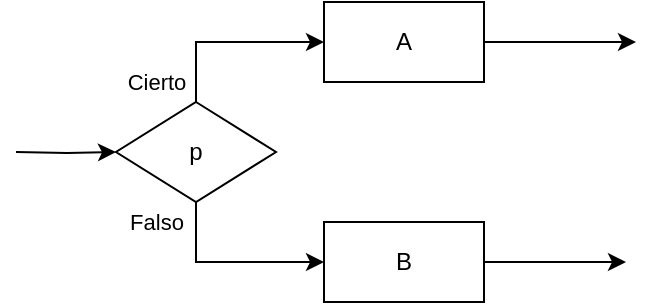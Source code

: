 <mxfile version="13.10.4" type="google"><diagram id="C5RBs43oDa-KdzZeNtuy" name="Page-1"><mxGraphModel dx="1038" dy="568" grid="1" gridSize="10" guides="1" tooltips="1" connect="1" arrows="1" fold="1" page="1" pageScale="1" pageWidth="827" pageHeight="1169" math="0" shadow="0"><root><mxCell id="WIyWlLk6GJQsqaUBKTNV-0"/><mxCell id="WIyWlLk6GJQsqaUBKTNV-1" parent="WIyWlLk6GJQsqaUBKTNV-0"/><mxCell id="zMk7U9ih6zeX3AUxcIlT-3" style="edgeStyle=orthogonalEdgeStyle;rounded=0;orthogonalLoop=1;jettySize=auto;html=1;exitX=0.5;exitY=0;exitDx=0;exitDy=0;entryX=0;entryY=0.5;entryDx=0;entryDy=0;" parent="WIyWlLk6GJQsqaUBKTNV-1" source="zMk7U9ih6zeX3AUxcIlT-0" target="zMk7U9ih6zeX3AUxcIlT-1" edge="1"><mxGeometry relative="1" as="geometry"/></mxCell><mxCell id="zMk7U9ih6zeX3AUxcIlT-11" value="Cierto" style="edgeLabel;html=1;align=center;verticalAlign=middle;resizable=0;points=[];labelBackgroundColor=none;" parent="zMk7U9ih6zeX3AUxcIlT-3" vertex="1" connectable="0"><mxGeometry x="-0.132" y="1" relative="1" as="geometry"><mxPoint x="-31" y="21" as="offset"/></mxGeometry></mxCell><mxCell id="zMk7U9ih6zeX3AUxcIlT-4" style="edgeStyle=orthogonalEdgeStyle;rounded=0;orthogonalLoop=1;jettySize=auto;html=1;exitX=0.5;exitY=1;exitDx=0;exitDy=0;entryX=0;entryY=0.5;entryDx=0;entryDy=0;" parent="WIyWlLk6GJQsqaUBKTNV-1" source="zMk7U9ih6zeX3AUxcIlT-0" target="zMk7U9ih6zeX3AUxcIlT-2" edge="1"><mxGeometry relative="1" as="geometry"/></mxCell><mxCell id="zMk7U9ih6zeX3AUxcIlT-12" value="Falso" style="edgeLabel;html=1;align=center;verticalAlign=middle;resizable=0;points=[];labelBackgroundColor=none;" parent="zMk7U9ih6zeX3AUxcIlT-4" vertex="1" connectable="0"><mxGeometry x="0.017" y="-3" relative="1" as="geometry"><mxPoint x="-38" y="-23" as="offset"/></mxGeometry></mxCell><mxCell id="zMk7U9ih6zeX3AUxcIlT-13" style="edgeStyle=orthogonalEdgeStyle;rounded=0;orthogonalLoop=1;jettySize=auto;html=1;exitX=0;exitY=0.5;exitDx=0;exitDy=0;entryX=0;entryY=0.5;entryDx=0;entryDy=0;" parent="WIyWlLk6GJQsqaUBKTNV-1" target="zMk7U9ih6zeX3AUxcIlT-0" edge="1"><mxGeometry relative="1" as="geometry"><mxPoint x="180" y="255" as="sourcePoint"/></mxGeometry></mxCell><mxCell id="zMk7U9ih6zeX3AUxcIlT-0" value="p" style="rhombus;whiteSpace=wrap;html=1;" parent="WIyWlLk6GJQsqaUBKTNV-1" vertex="1"><mxGeometry x="230" y="230" width="80" height="50" as="geometry"/></mxCell><mxCell id="zMk7U9ih6zeX3AUxcIlT-6" style="edgeStyle=orthogonalEdgeStyle;rounded=0;orthogonalLoop=1;jettySize=auto;html=1;exitX=1;exitY=0.5;exitDx=0;exitDy=0;" parent="WIyWlLk6GJQsqaUBKTNV-1" source="zMk7U9ih6zeX3AUxcIlT-1" edge="1"><mxGeometry relative="1" as="geometry"><mxPoint x="490" y="200" as="targetPoint"/></mxGeometry></mxCell><mxCell id="zMk7U9ih6zeX3AUxcIlT-1" value="A" style="rounded=0;whiteSpace=wrap;html=1;" parent="WIyWlLk6GJQsqaUBKTNV-1" vertex="1"><mxGeometry x="334" y="180" width="80" height="40" as="geometry"/></mxCell><mxCell id="zMk7U9ih6zeX3AUxcIlT-7" style="edgeStyle=orthogonalEdgeStyle;rounded=0;orthogonalLoop=1;jettySize=auto;html=1;exitX=1;exitY=0.5;exitDx=0;exitDy=0;" parent="WIyWlLk6GJQsqaUBKTNV-1" source="zMk7U9ih6zeX3AUxcIlT-2" edge="1"><mxGeometry relative="1" as="geometry"><mxPoint x="485" y="310" as="targetPoint"/></mxGeometry></mxCell><mxCell id="zMk7U9ih6zeX3AUxcIlT-2" value="B" style="rounded=0;whiteSpace=wrap;html=1;" parent="WIyWlLk6GJQsqaUBKTNV-1" vertex="1"><mxGeometry x="334" y="290" width="80" height="40" as="geometry"/></mxCell></root></mxGraphModel></diagram></mxfile>